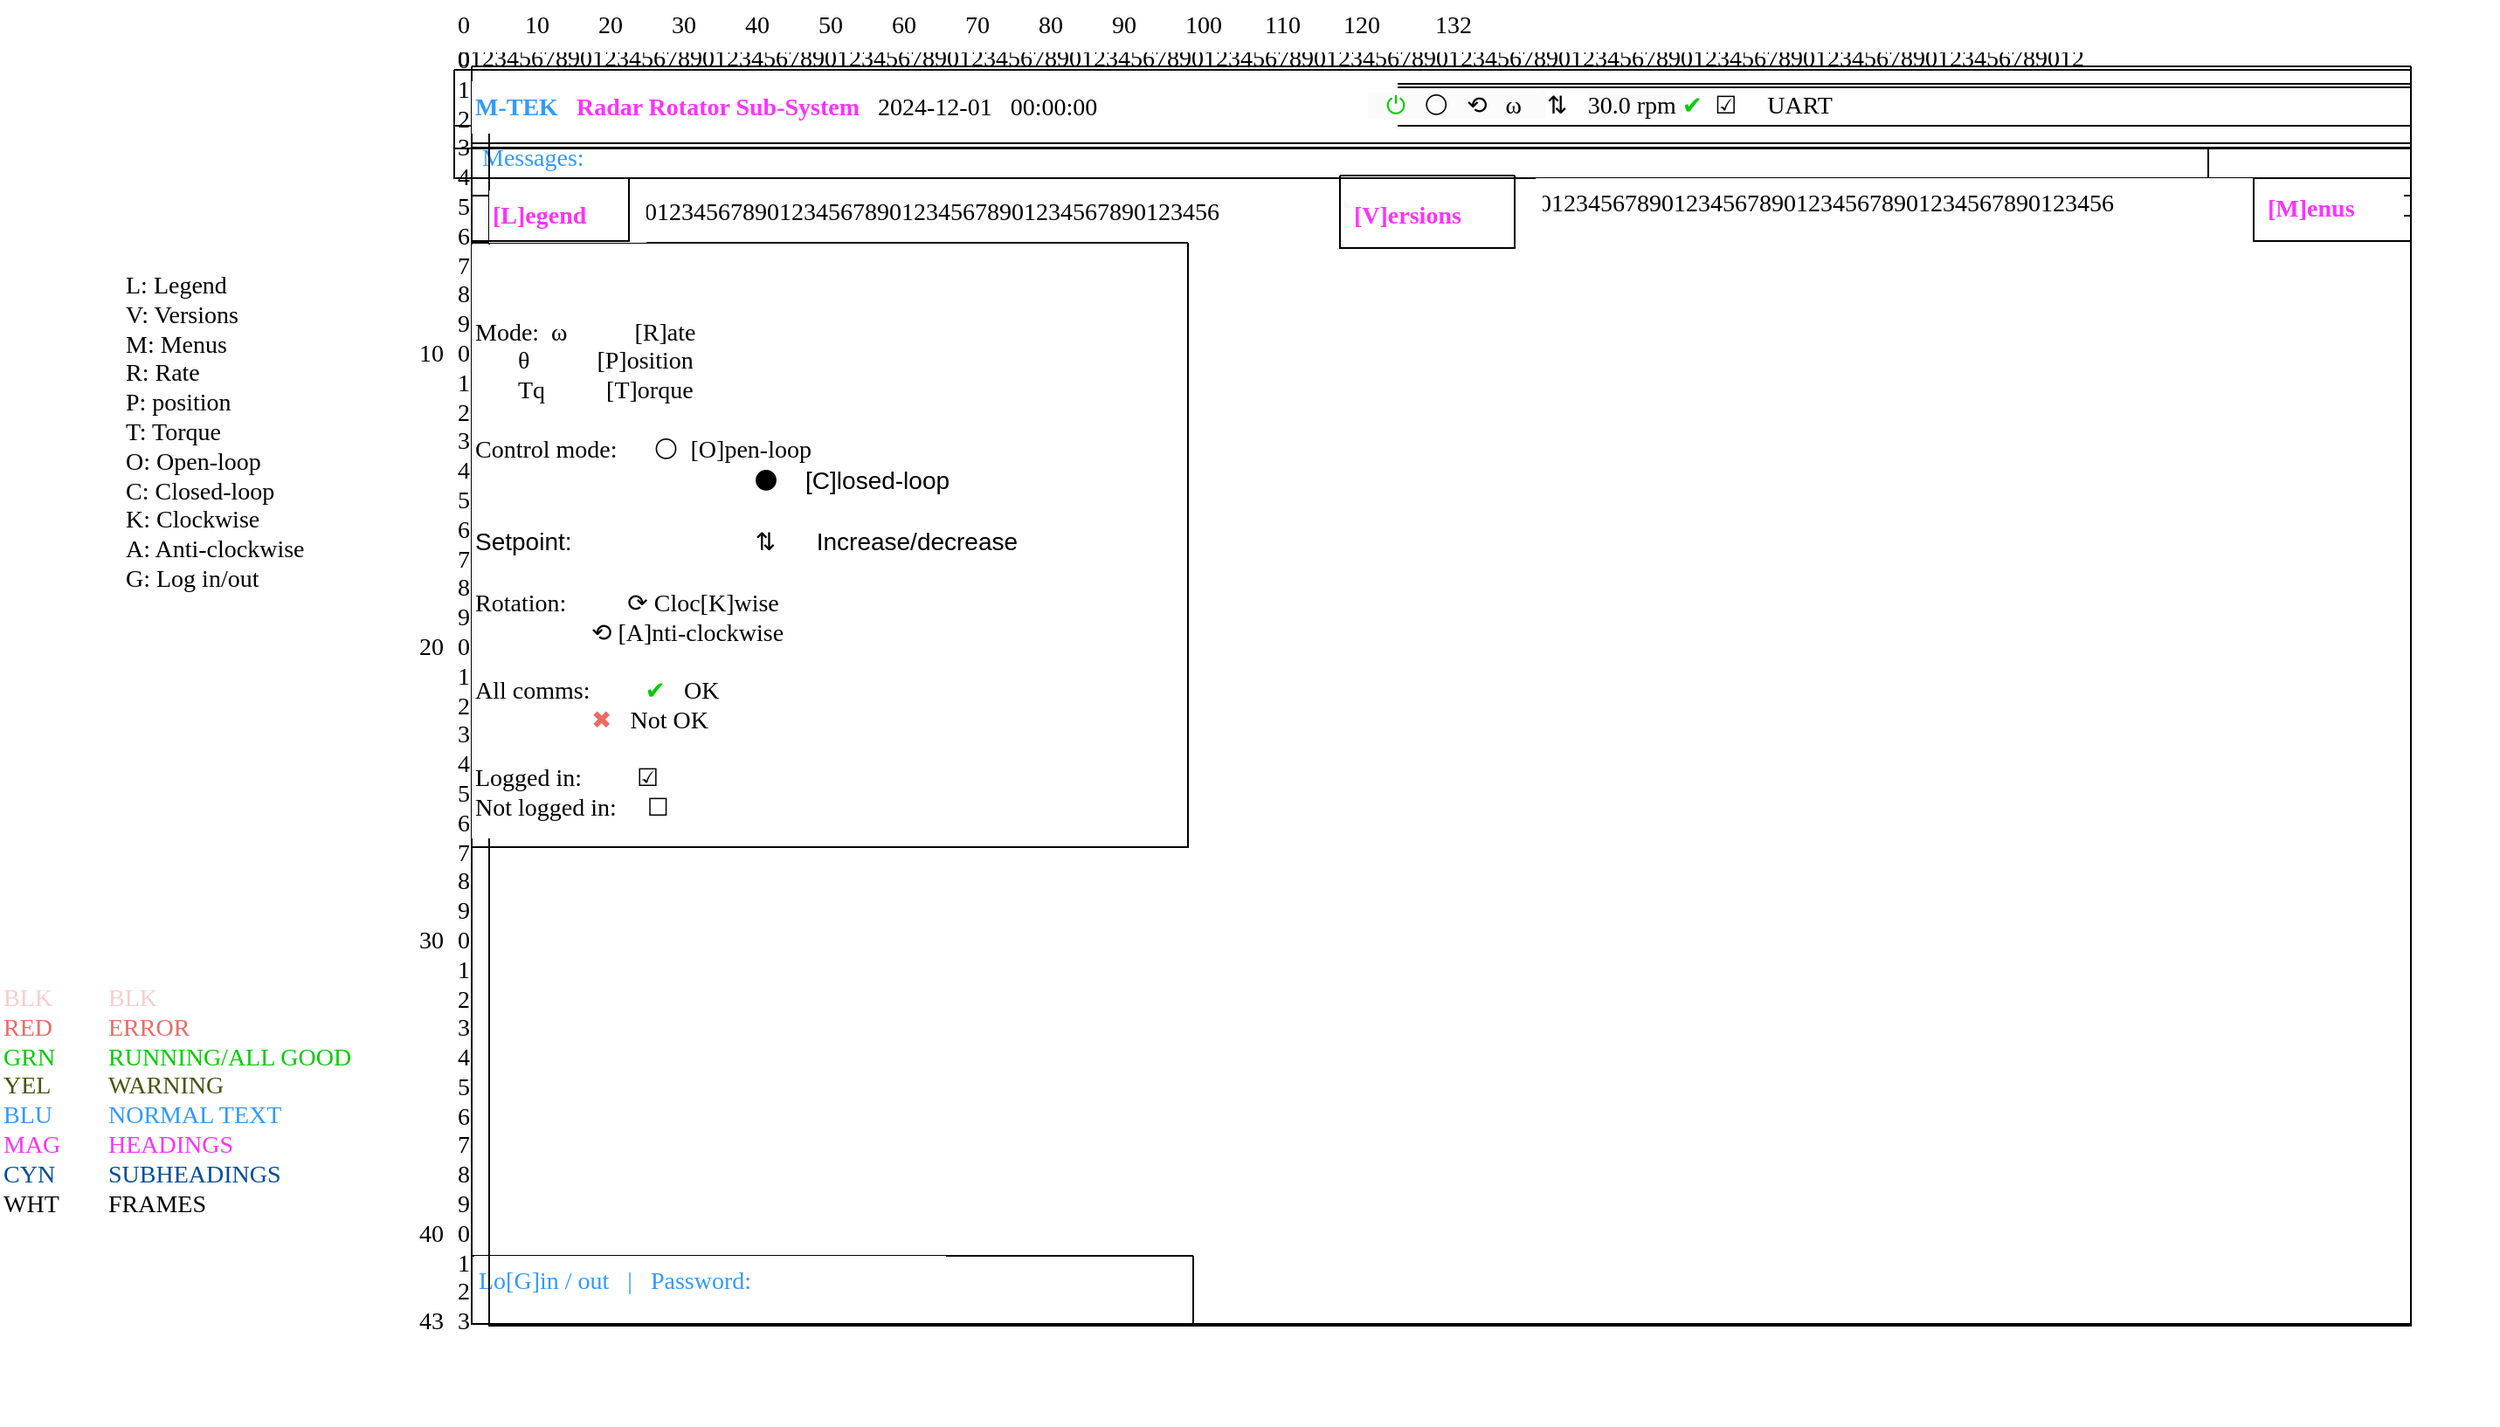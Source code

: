 <mxfile version="25.0.3">
  <diagram name="Page-1" id="gYPdV5KYoYjTxZCbX4Au">
    <mxGraphModel dx="3088" dy="1907" grid="1" gridSize="10" guides="1" tooltips="1" connect="1" arrows="1" fold="1" page="1" pageScale="1" pageWidth="1654" pageHeight="1169" math="0" shadow="0">
      <root>
        <mxCell id="0" />
        <mxCell id="1" parent="0" />
        <mxCell id="qkAYrCaB-duEuZqhV6VB-1" value="&lt;font&gt;0123456789012345678901234567890123456789012345678901234567890123456789012345678901234567890123456789012345678901234567890123456789012&lt;/font&gt;" style="text;html=1;align=left;verticalAlign=middle;resizable=0;points=[];autosize=1;strokeColor=none;fillColor=default;fontFamily=Lucida Console;fontSize=14;" parent="1" vertex="1">
          <mxGeometry x="10" y="-20" width="1150" height="30" as="geometry" />
        </mxCell>
        <mxCell id="oLKlljd090616Nfrw5Nb-1" value="" style="swimlane;startSize=0;fontFamily=Lucida Console;fontSize=14;" parent="1" vertex="1">
          <mxGeometry x="20" y="-1" width="1110" height="720" as="geometry" />
        </mxCell>
        <mxCell id="oLKlljd090616Nfrw5Nb-10" value="&lt;font color=&quot;#3399ff&quot;&gt;Messages:&lt;/font&gt;" style="text;html=1;align=left;verticalAlign=middle;resizable=0;points=[];autosize=1;strokeColor=none;fillColor=default;fontFamily=Lucida Console;fontSize=14;" parent="oLKlljd090616Nfrw5Nb-1" vertex="1">
          <mxGeometry x="4" y="38" width="100" height="30" as="geometry" />
        </mxCell>
        <mxCell id="USdj_I0CaCp1iJVfZblM-9" value="&#xa;" style="swimlane;startSize=0;fontFamily=Lucida Console;fontSize=14;" parent="oLKlljd090616Nfrw5Nb-1" vertex="1">
          <mxGeometry x="-10" y="34" width="1120" height="30" as="geometry" />
        </mxCell>
        <mxCell id="yZ0F2vrr5uk_M79vnfgG-3" value="&#xa;" style="swimlane;startSize=0;fontFamily=Lucida Console;fontSize=14;" parent="oLKlljd090616Nfrw5Nb-1" vertex="1">
          <mxGeometry y="681" width="413" height="39" as="geometry" />
        </mxCell>
        <mxCell id="-QGCXeUMsijj5U7pyysX-2" value="&lt;span style=&quot;color: rgb(51, 153, 255);&quot;&gt;Lo[G]in / out&amp;nbsp; &amp;nbsp;|&amp;nbsp; &amp;nbsp;&lt;/span&gt;&lt;span style=&quot;color: rgb(51, 153, 255); background-color: initial;&quot;&gt;Password:&lt;/span&gt;" style="text;html=1;align=left;verticalAlign=middle;resizable=0;points=[];autosize=1;strokeColor=none;fillColor=default;fontFamily=Lucida Console;fontSize=14;" parent="yZ0F2vrr5uk_M79vnfgG-3" vertex="1">
          <mxGeometry x="1.5" width="270" height="30" as="geometry" />
        </mxCell>
        <mxCell id="USdj_I0CaCp1iJVfZblM-36" value="&#xa;" style="swimlane;startSize=0;fontFamily=Lucida Console;fontSize=14;" parent="oLKlljd090616Nfrw5Nb-1" vertex="1">
          <mxGeometry x="-10" y="2" width="1120" height="45" as="geometry" />
        </mxCell>
        <mxCell id="qkAYrCaB-duEuZqhV6VB-2" value="&lt;font&gt;0&amp;nbsp; &amp;nbsp; &amp;nbsp; &amp;nbsp; &amp;nbsp;10&amp;nbsp; &amp;nbsp; &amp;nbsp; &amp;nbsp; 20&amp;nbsp; &amp;nbsp; &amp;nbsp; &amp;nbsp; 30&amp;nbsp; &amp;nbsp; &amp;nbsp; &amp;nbsp; 40&amp;nbsp; &amp;nbsp; &amp;nbsp; &amp;nbsp; 50&amp;nbsp; &amp;nbsp; &amp;nbsp; &amp;nbsp; 60&amp;nbsp; &amp;nbsp; &amp;nbsp; &amp;nbsp; 70&amp;nbsp; &amp;nbsp; &amp;nbsp; &amp;nbsp; 80&amp;nbsp; &amp;nbsp; &amp;nbsp; &amp;nbsp; 90&amp;nbsp; &amp;nbsp; &amp;nbsp; &amp;nbsp; 100&amp;nbsp; &amp;nbsp; &amp;nbsp; &amp;nbsp;110&amp;nbsp; &amp;nbsp; &amp;nbsp; &amp;nbsp;120&amp;nbsp; &amp;nbsp; &amp;nbsp; &amp;nbsp; &amp;nbsp;132&amp;nbsp;&lt;/font&gt;" style="text;html=1;align=left;verticalAlign=middle;resizable=0;points=[];autosize=1;strokeColor=none;fillColor=default;fontFamily=Lucida Console;fontSize=14;" parent="1" vertex="1">
          <mxGeometry x="10" y="-39" width="1170" height="30" as="geometry" />
        </mxCell>
        <mxCell id="0JCC86L8l436ZXqpCiF8-2" value="&lt;div&gt;&lt;br&gt;&lt;/div&gt;&lt;div&gt;&lt;br&gt;&lt;/div&gt;&lt;div&gt;&lt;br&gt;&lt;/div&gt;&lt;div&gt;&lt;br&gt;&lt;/div&gt;&lt;div&gt;&lt;br&gt;&lt;/div&gt;&lt;div&gt;&lt;br&gt;&lt;/div&gt;&lt;div&gt;&lt;br&gt;&lt;/div&gt;&lt;div&gt;&lt;br&gt;&lt;/div&gt;&lt;div&gt;&lt;br&gt;&lt;/div&gt;&lt;br&gt;&lt;div&gt;10&lt;/div&gt;&lt;div&gt;&lt;br&gt;&lt;/div&gt;&lt;div&gt;&lt;br&gt;&lt;/div&gt;&lt;div&gt;&lt;br&gt;&lt;/div&gt;&lt;div&gt;&lt;br&gt;&lt;/div&gt;&lt;div&gt;&lt;br&gt;&lt;/div&gt;&lt;div&gt;&lt;br&gt;&lt;/div&gt;&lt;div&gt;&lt;br&gt;&lt;/div&gt;&lt;div&gt;&lt;br&gt;&lt;/div&gt;&lt;div&gt;&lt;br&gt;&lt;/div&gt;&lt;div&gt;20&lt;/div&gt;&lt;div&gt;&lt;br&gt;&lt;/div&gt;&lt;div&gt;&lt;br&gt;&lt;/div&gt;&lt;div&gt;&lt;br&gt;&lt;/div&gt;&lt;div&gt;&lt;br&gt;&lt;/div&gt;&lt;div&gt;&lt;br&gt;&lt;/div&gt;&lt;div&gt;&lt;br&gt;&lt;/div&gt;&lt;div&gt;&lt;br&gt;&lt;/div&gt;&lt;div&gt;&lt;br&gt;&lt;/div&gt;&lt;div&gt;&lt;br&gt;&lt;/div&gt;&lt;div&gt;30&lt;/div&gt;&lt;div&gt;&lt;br&gt;&lt;/div&gt;&lt;div&gt;&lt;br&gt;&lt;/div&gt;&lt;div&gt;&lt;br&gt;&lt;/div&gt;&lt;div&gt;&lt;br&gt;&lt;/div&gt;&lt;div&gt;&lt;br&gt;&lt;/div&gt;&lt;div&gt;&lt;br&gt;&lt;/div&gt;&lt;div&gt;&lt;br&gt;&lt;/div&gt;&lt;div&gt;&lt;br&gt;&lt;/div&gt;&lt;div&gt;&lt;br&gt;&lt;/div&gt;&lt;div&gt;40&lt;/div&gt;&lt;div&gt;&lt;br&gt;&lt;/div&gt;&lt;div&gt;&lt;br&gt;&lt;/div&gt;&lt;div&gt;43&lt;/div&gt;&lt;div&gt;&lt;br&gt;&lt;/div&gt;&lt;div&gt;&lt;br&gt;&lt;/div&gt;&lt;div&gt;&lt;br&gt;&lt;/div&gt;" style="text;whiteSpace=wrap;html=1;align=right;fontFamily=Lucida Console;fontSize=14;" parent="1" vertex="1">
          <mxGeometry x="-18" y="-19" width="24" height="240" as="geometry" />
        </mxCell>
        <mxCell id="qkAYrCaB-duEuZqhV6VB-3" value="0&lt;div&gt;1&lt;/div&gt;&lt;div&gt;2&lt;/div&gt;&lt;div&gt;3&lt;/div&gt;&lt;div&gt;4&lt;/div&gt;&lt;div&gt;5&lt;/div&gt;&lt;div&gt;6&lt;/div&gt;&lt;div&gt;7&lt;/div&gt;&lt;div&gt;8&lt;/div&gt;&lt;div&gt;9&lt;/div&gt;&lt;div&gt;0&lt;/div&gt;&lt;div&gt;1&lt;/div&gt;&lt;div&gt;2&lt;/div&gt;&lt;div&gt;3&lt;/div&gt;&lt;div&gt;4&lt;/div&gt;&lt;div&gt;5&lt;/div&gt;&lt;div&gt;6&lt;/div&gt;&lt;div&gt;7&lt;/div&gt;&lt;div&gt;8&lt;/div&gt;&lt;div&gt;9&lt;/div&gt;&lt;div&gt;0&lt;/div&gt;&lt;div&gt;1&lt;/div&gt;&lt;div&gt;2&lt;/div&gt;&lt;div&gt;3&lt;/div&gt;&lt;div&gt;4&lt;/div&gt;&lt;div&gt;5&lt;/div&gt;&lt;div&gt;6&lt;/div&gt;&lt;div&gt;7&lt;/div&gt;&lt;div&gt;8&lt;/div&gt;&lt;div&gt;9&lt;/div&gt;&lt;div&gt;0&lt;/div&gt;&lt;div&gt;1&lt;/div&gt;&lt;div&gt;2&lt;/div&gt;&lt;div&gt;3&lt;/div&gt;&lt;div&gt;4&lt;/div&gt;&lt;div&gt;5&lt;/div&gt;&lt;div&gt;6&lt;/div&gt;&lt;div&gt;7&lt;/div&gt;&lt;div&gt;8&lt;/div&gt;&lt;div&gt;9&lt;/div&gt;&lt;div&gt;0&lt;/div&gt;&lt;div&gt;1&lt;/div&gt;&lt;div&gt;2&lt;/div&gt;&lt;div&gt;3&lt;/div&gt;&lt;div&gt;&lt;br&gt;&lt;/div&gt;&lt;div&gt;&lt;br&gt;&lt;/div&gt;" style="text;whiteSpace=wrap;html=1;fontFamily=Lucida Console;fontSize=14;" parent="1" vertex="1">
          <mxGeometry x="10" y="-19" width="24" height="240" as="geometry" />
        </mxCell>
        <mxCell id="LSzqvkUK99cfRbp6Mw0R-84" value="&lt;div&gt;&lt;font color=&quot;#f8cecc&quot;&gt;BLK&lt;/font&gt;&lt;/div&gt;&lt;div&gt;&lt;font color=&quot;#ea6b66&quot;&gt;RED&lt;/font&gt;&lt;/div&gt;&lt;div&gt;&lt;span style=&quot;color: rgb(0, 204, 0);&quot;&gt;GRN&lt;/span&gt;&lt;/div&gt;&lt;div&gt;&lt;font color=&quot;#495411&quot;&gt;YEL&lt;/font&gt;&lt;/div&gt;&lt;div&gt;&lt;font color=&quot;#3399ff&quot;&gt;BLU&lt;/font&gt;&lt;/div&gt;&lt;div&gt;&lt;font color=&quot;#ff33ff&quot;&gt;MAG&lt;/font&gt;&lt;/div&gt;&lt;div&gt;&lt;font color=&quot;#004c99&quot;&gt;CYN&lt;/font&gt;&lt;/div&gt;&lt;div&gt;WHT&lt;/div&gt;&lt;div&gt;&lt;br&gt;&lt;/div&gt;" style="text;html=1;align=left;verticalAlign=middle;resizable=0;points=[];autosize=1;strokeColor=none;fillColor=default;fontFamily=Lucida Console;fontSize=14;" parent="1" vertex="1">
          <mxGeometry x="-250" y="520" width="50" height="160" as="geometry" />
        </mxCell>
        <mxCell id="LSzqvkUK99cfRbp6Mw0R-85" value="&lt;div&gt;&lt;font color=&quot;#f8cecc&quot;&gt;BLK&lt;/font&gt;&lt;/div&gt;&lt;div&gt;&lt;font color=&quot;#ea6b66&quot;&gt;ERROR&lt;/font&gt;&lt;/div&gt;&lt;div&gt;&lt;span style=&quot;color: rgb(0, 204, 0);&quot;&gt;RUNNING/ALL GOOD&lt;/span&gt;&lt;/div&gt;&lt;div&gt;&lt;font color=&quot;#495411&quot;&gt;WARNING&lt;/font&gt;&lt;/div&gt;&lt;div&gt;&lt;font color=&quot;#3399ff&quot;&gt;NORMAL TEXT&lt;/font&gt;&lt;/div&gt;&lt;div&gt;&lt;font color=&quot;#ff33ff&quot;&gt;HEADINGS&lt;/font&gt;&lt;/div&gt;&lt;div&gt;&lt;span style=&quot;background-color: initial;&quot;&gt;&lt;font color=&quot;#004c99&quot;&gt;SUBHEADINGS&lt;/font&gt;&lt;/span&gt;&lt;/div&gt;&lt;div&gt;&lt;span style=&quot;background-color: initial;&quot;&gt;FRAMES&lt;/span&gt;&lt;/div&gt;&lt;div&gt;&lt;br&gt;&lt;/div&gt;" style="text;html=1;align=left;verticalAlign=middle;resizable=0;points=[];autosize=1;strokeColor=none;fillColor=default;fontFamily=Lucida Console;fontSize=14;" parent="1" vertex="1">
          <mxGeometry x="-190" y="520" width="160" height="160" as="geometry" />
        </mxCell>
        <mxCell id="MxH4DdZBS--YE_dJc5Tn-1" value="&lt;span style=&quot;text-wrap-mode: nowrap; font-family: &amp;quot;Lucida Console&amp;quot;; font-size: 14px;&quot;&gt;L: Legend&lt;/span&gt;&lt;div&gt;&lt;span style=&quot;font-family: &amp;quot;Lucida Console&amp;quot;; font-size: 14px; text-wrap-mode: nowrap;&quot;&gt;V: Versions&lt;/span&gt;&lt;/div&gt;&lt;div&gt;&lt;span style=&quot;font-family: &amp;quot;Lucida Console&amp;quot;; font-size: 14px; text-wrap-mode: nowrap;&quot;&gt;M: Menus&lt;/span&gt;&lt;/div&gt;&lt;div&gt;&lt;font face=&quot;Lucida Console&quot;&gt;&lt;span style=&quot;font-size: 14px; text-wrap-mode: nowrap;&quot;&gt;R: Rate&lt;/span&gt;&lt;/font&gt;&lt;div&gt;&lt;font face=&quot;Lucida Console&quot;&gt;&lt;span style=&quot;font-size: 14px; text-wrap-mode: nowrap;&quot;&gt;P: position&lt;/span&gt;&lt;/font&gt;&lt;/div&gt;&lt;div&gt;&lt;font face=&quot;Lucida Console&quot;&gt;&lt;span style=&quot;font-size: 14px; text-wrap-mode: nowrap;&quot;&gt;T: Torque&lt;/span&gt;&lt;/font&gt;&lt;/div&gt;&lt;div&gt;&lt;font face=&quot;Lucida Console&quot;&gt;&lt;span style=&quot;font-size: 14px; text-wrap-mode: nowrap;&quot;&gt;O: Open-loop&lt;/span&gt;&lt;/font&gt;&lt;/div&gt;&lt;div&gt;&lt;font face=&quot;Lucida Console&quot;&gt;&lt;span style=&quot;font-size: 14px; text-wrap-mode: nowrap;&quot;&gt;C: Closed-loop&lt;/span&gt;&lt;/font&gt;&lt;/div&gt;&lt;div&gt;&lt;font face=&quot;Lucida Console&quot;&gt;&lt;span style=&quot;font-size: 14px; text-wrap-mode: nowrap;&quot;&gt;K: Clockwise&lt;/span&gt;&lt;/font&gt;&lt;/div&gt;&lt;div&gt;&lt;font face=&quot;Lucida Console&quot;&gt;&lt;span style=&quot;font-size: 14px; text-wrap-mode: nowrap;&quot;&gt;A: Anti-clockwise&lt;/span&gt;&lt;/font&gt;&lt;/div&gt;&lt;div&gt;&lt;font face=&quot;Lucida Console&quot;&gt;&lt;span style=&quot;font-size: 14px; text-wrap-mode: nowrap;&quot;&gt;G: Log in/out&lt;/span&gt;&lt;/font&gt;&lt;/div&gt;&lt;div&gt;&lt;font face=&quot;Lucida Console&quot;&gt;&lt;span style=&quot;font-size: 14px; text-wrap-mode: nowrap;&quot;&gt;&lt;br&gt;&lt;/span&gt;&lt;/font&gt;&lt;/div&gt;&lt;/div&gt;" style="text;whiteSpace=wrap;html=1;" parent="1" vertex="1">
          <mxGeometry x="-180" y="110" width="150" height="240" as="geometry" />
        </mxCell>
        <mxCell id="J8lqQWTrD4rZ8qH2y88z-3" value="&#xa;" style="swimlane;startSize=0;fontFamily=Lucida Console;fontSize=14;" parent="1" vertex="1">
          <mxGeometry x="1014" y="45.5" width="116" height="39" as="geometry" />
        </mxCell>
        <mxCell id="Uf-69zOGK23iq94hIyBW-4" value="" style="swimlane;startSize=0;fontFamily=Lucida Console;fontSize=14;" parent="1" vertex="1">
          <mxGeometry x="30" y="9" width="1100" height="711" as="geometry" />
        </mxCell>
        <mxCell id="Uf-69zOGK23iq94hIyBW-6" value="&#xa;" style="swimlane;startSize=0;fontFamily=Lucida Console;fontSize=14;direction=south;" parent="Uf-69zOGK23iq94hIyBW-4" vertex="1">
          <mxGeometry x="-10" y="34" width="1110" height="30" as="geometry" />
        </mxCell>
        <mxCell id="Uf-69zOGK23iq94hIyBW-11" value="&#xa;" style="swimlane;startSize=0;fontFamily=Lucida Console;fontSize=14;" parent="Uf-69zOGK23iq94hIyBW-4" vertex="1">
          <mxGeometry x="-10" y="2" width="1110" height="34.5" as="geometry" />
        </mxCell>
        <mxCell id="CNClZsbt3IxGEJXQ9ALp-1" value="&lt;font color=&quot;#3399ff&quot;&gt;&lt;b&gt;M-TEK&lt;/b&gt;&amp;nbsp; &amp;nbsp;&lt;/font&gt;&lt;font color=&quot;#ff33ff&quot;&gt;&lt;b&gt;Radar Rotator Sub-System&amp;nbsp; &amp;nbsp;&lt;/b&gt;&lt;/font&gt;2024-12-01&amp;nbsp; &amp;nbsp;00:00:00&amp;nbsp; &amp;nbsp;" style="text;html=1;align=left;verticalAlign=middle;resizable=0;points=[];autosize=1;strokeColor=none;fillColor=default;labelBackgroundColor=none;fontFamily=Lucida Console;fontSize=14;" parent="Uf-69zOGK23iq94hIyBW-11" vertex="1">
          <mxGeometry y="-3.5" width="530" height="30" as="geometry" />
        </mxCell>
        <mxCell id="CNClZsbt3IxGEJXQ9ALp-2" value="&lt;span style=&quot;color: rgb(0, 0, 0); font-family: &amp;quot;Lucida Console&amp;quot;; font-size: 14px; font-style: normal; font-variant-ligatures: normal; font-variant-caps: normal; font-weight: 400; letter-spacing: normal; orphans: 2; text-align: left; text-indent: 0px; text-transform: none; widows: 2; word-spacing: 0px; -webkit-text-stroke-width: 0px; white-space: nowrap; background-color: rgb(251, 251, 251); text-decoration-thickness: initial; text-decoration-style: initial; text-decoration-color: initial; display: inline !important; float: none;&quot;&gt;&amp;nbsp; &amp;nbsp;&lt;/span&gt;&lt;span style=&quot;forced-color-adjust: none; font-family: &amp;quot;Lucida Console&amp;quot;; font-size: 14px; font-style: normal; font-variant-ligatures: normal; font-variant-caps: normal; font-weight: 400; letter-spacing: normal; orphans: 2; text-align: left; text-indent: 0px; text-transform: none; widows: 2; word-spacing: 0px; -webkit-text-stroke-width: 0px; white-space: nowrap; background-color: rgb(251, 251, 251); text-decoration-thickness: initial; text-decoration-style: initial; text-decoration-color: initial; color: rgb(0, 204, 0);&quot;&gt;⏻&amp;nbsp; &amp;nbsp;&lt;/span&gt;&lt;span style=&quot;color: rgb(0, 0, 0); font-family: &amp;quot;Lucida Console&amp;quot;; font-size: 14px; font-style: normal; font-variant-ligatures: normal; font-variant-caps: normal; font-weight: 400; letter-spacing: normal; orphans: 2; text-align: left; text-indent: 0px; text-transform: none; widows: 2; word-spacing: 0px; -webkit-text-stroke-width: 0px; white-space: nowrap; background-color: rgb(251, 251, 251); text-decoration-thickness: initial; text-decoration-style: initial; text-decoration-color: initial; display: inline !important; float: none;&quot;&gt;⚪&amp;nbsp; &amp;nbsp;⟲&amp;nbsp; &amp;nbsp;ω&amp;nbsp; &amp;nbsp;&lt;/span&gt;&lt;span style=&quot;forced-color-adjust: none; color: rgb(0, 0, 0); font-size: 14px; font-style: normal; font-variant-ligatures: normal; font-variant-caps: normal; font-weight: 400; letter-spacing: normal; orphans: 2; text-align: left; text-indent: 0px; text-transform: none; widows: 2; word-spacing: 0px; -webkit-text-stroke-width: 0px; white-space: normal; background-color: rgb(251, 251, 251); text-decoration-thickness: initial; text-decoration-style: initial; text-decoration-color: initial; font-family: Helvetica;&quot;&gt;&amp;nbsp;&lt;/span&gt;&lt;span style=&quot;forced-color-adjust: none; color: rgb(0, 0, 0); font-family: &amp;quot;Lucida Console&amp;quot;; font-size: 14px; font-style: normal; font-variant-ligatures: normal; font-variant-caps: normal; font-weight: 400; letter-spacing: normal; orphans: 2; text-align: left; text-indent: 0px; text-transform: none; widows: 2; word-spacing: 0px; -webkit-text-stroke-width: 0px; white-space: normal; background-color: initial; text-decoration-thickness: initial; text-decoration-style: initial; text-decoration-color: initial;&quot;&gt;&lt;font face=&quot;Helvetica&quot; style=&quot;forced-color-adjust: none;&quot;&gt;⇅&amp;nbsp; &amp;nbsp;&lt;/font&gt;&lt;/span&gt;&lt;span style=&quot;color: rgb(0, 0, 0); font-family: &amp;quot;Lucida Console&amp;quot;; font-size: 14px; font-style: normal; font-variant-ligatures: normal; font-variant-caps: normal; font-weight: 400; letter-spacing: normal; orphans: 2; text-align: left; text-indent: 0px; text-transform: none; widows: 2; word-spacing: 0px; -webkit-text-stroke-width: 0px; white-space: nowrap; background-color: rgb(251, 251, 251); text-decoration-thickness: initial; text-decoration-style: initial; text-decoration-color: initial; display: inline !important; float: none;&quot;&gt;30.0 rpm&amp;nbsp;&lt;/span&gt;&lt;span style=&quot;forced-color-adjust: none; color: rgb(0, 0, 0); font-family: &amp;quot;Lucida Console&amp;quot;; font-size: 14px; font-style: normal; font-variant-ligatures: normal; font-variant-caps: normal; font-weight: 400; letter-spacing: normal; orphans: 2; text-align: left; text-indent: 0px; text-transform: none; widows: 2; word-spacing: 0px; -webkit-text-stroke-width: 0px; white-space: nowrap; background-color: initial; text-decoration-thickness: initial; text-decoration-style: initial; text-decoration-color: initial;&quot;&gt;&lt;span style=&quot;color: rgb(0, 204, 0);&quot;&gt;✔&amp;nbsp;&amp;nbsp;&lt;/span&gt;☑&amp;nbsp; &amp;nbsp; &amp;nbsp;UART&lt;/span&gt;" style="text;whiteSpace=wrap;html=1;" parent="Uf-69zOGK23iq94hIyBW-11" vertex="1">
          <mxGeometry x="511" y="-5.5" width="410" height="40" as="geometry" />
        </mxCell>
        <mxCell id="1fti2fci_lNK2ZTSS0F3-2" value="&#xa;" style="swimlane;startSize=0;fontFamily=Lucida Console;fontSize=14;" parent="Uf-69zOGK23iq94hIyBW-4" vertex="1">
          <mxGeometry x="-10" y="91" width="410" height="346" as="geometry" />
        </mxCell>
        <mxCell id="1fti2fci_lNK2ZTSS0F3-3" value="&lt;br&gt;&lt;div&gt;&lt;font&gt;&lt;br&gt;&lt;/font&gt;&lt;/div&gt;&lt;div&gt;&lt;font&gt;Mode:&amp;nbsp; ω&amp;nbsp; &amp;nbsp; &amp;nbsp; &amp;nbsp; &amp;nbsp; &amp;nbsp;[R]ate&amp;nbsp;&lt;/font&gt;&lt;/div&gt;&lt;div&gt;&lt;font&gt;&amp;nbsp; &amp;nbsp; &amp;nbsp; &amp;nbsp;θ&amp;nbsp; &amp;nbsp; &amp;nbsp; &amp;nbsp; &amp;nbsp; &amp;nbsp;[P]osition&lt;/font&gt;&lt;/div&gt;&lt;div&gt;&lt;font&gt;&amp;nbsp; &amp;nbsp; &amp;nbsp; &amp;nbsp;Tq&amp;nbsp; &amp;nbsp; &amp;nbsp; &amp;nbsp; &amp;nbsp; [T]orque&lt;/font&gt;&lt;/div&gt;&lt;div&gt;&lt;font&gt;&amp;nbsp;&lt;font color=&quot;#ff33ff&quot;&gt;&lt;b&gt;&lt;br&gt;&lt;/b&gt;&lt;/font&gt;&lt;/font&gt;&lt;div&gt;&lt;font&gt;Control mode:&amp;nbsp; &amp;nbsp; &amp;nbsp; ⚪&amp;nbsp; [O]pen-loop&amp;nbsp;&lt;b style=&quot;color: rgb(255, 51, 255);&quot;&gt;&lt;/b&gt;&lt;/font&gt;&lt;/div&gt;&lt;div&gt;&lt;span style=&quot;font-family: Helvetica; text-wrap-mode: wrap;&quot;&gt;&lt;font&gt;&amp;nbsp; &amp;nbsp; &amp;nbsp; &amp;nbsp; &amp;nbsp; &amp;nbsp; &amp;nbsp; &amp;nbsp; &amp;nbsp; &amp;nbsp; &amp;nbsp; &amp;nbsp; &amp;nbsp; &amp;nbsp; &amp;nbsp; &amp;nbsp; &amp;nbsp; &amp;nbsp; &amp;nbsp; &amp;nbsp; &amp;nbsp;⚫&amp;nbsp; &amp;nbsp; [C]losed-loop&lt;/font&gt;&lt;/span&gt;&lt;/div&gt;&lt;div&gt;&lt;span style=&quot;font-family: Helvetica; text-wrap-mode: wrap;&quot;&gt;&lt;font&gt;&lt;br&gt;&lt;/font&gt;&lt;/span&gt;&lt;/div&gt;&lt;div&gt;&lt;span style=&quot;font-family: Helvetica; text-wrap-mode: wrap;&quot;&gt;&lt;font&gt;Setpoint:&amp;nbsp; &amp;nbsp; &amp;nbsp; &amp;nbsp; &amp;nbsp; &amp;nbsp; &amp;nbsp; &amp;nbsp; &amp;nbsp; &amp;nbsp; &amp;nbsp; &amp;nbsp; &amp;nbsp; &amp;nbsp;&lt;/font&gt;&lt;/span&gt;&lt;span style=&quot;background-color: initial; text-wrap-mode: wrap;&quot;&gt;&lt;font face=&quot;Helvetica&quot;&gt;⇅&amp;nbsp; &amp;nbsp; &amp;nbsp; Increase/decrease&amp;nbsp;&amp;nbsp;&lt;/font&gt;&lt;/span&gt;&lt;/div&gt;&lt;div&gt;&lt;span style=&quot;font-family: Helvetica; text-wrap-mode: wrap;&quot;&gt;&lt;font&gt;&lt;br&gt;&lt;/font&gt;&lt;/span&gt;&lt;/div&gt;&lt;div&gt;&lt;div&gt;Rotation:&amp;nbsp; &amp;nbsp; &amp;nbsp; &amp;nbsp;&amp;nbsp;&lt;font style=&quot;background-color: initial;&quot;&gt;&amp;nbsp;&amp;nbsp;&lt;/font&gt;&lt;span style=&quot;background-color: initial;&quot;&gt;⟳&amp;nbsp;&lt;/span&gt;&lt;span style=&quot;background-color: initial;&quot;&gt;Cloc[K]wise&lt;/span&gt;&lt;/div&gt;&lt;div&gt;&lt;span style=&quot;background-color: initial;&quot;&gt;&amp;nbsp; &amp;nbsp; &amp;nbsp; &amp;nbsp; &amp;nbsp; &amp;nbsp; &amp;nbsp; &amp;nbsp; &amp;nbsp; &amp;nbsp;&lt;/span&gt;&lt;span style=&quot;background-color: initial;&quot;&gt;⟲ [A]&lt;/span&gt;&lt;span style=&quot;background-color: initial;&quot;&gt;nti-clockwise&lt;/span&gt;&lt;/div&gt;&lt;/div&gt;&lt;div&gt;&lt;br&gt;&lt;/div&gt;&lt;/div&gt;&lt;div&gt;All comms:&amp;nbsp; &amp;nbsp; &amp;nbsp; &amp;nbsp; &amp;nbsp;&lt;span style=&quot;background-color: initial;&quot;&gt;&lt;font color=&quot;#00cc00&quot;&gt;✔&lt;/font&gt;&lt;/span&gt;&lt;span style=&quot;background-color: initial;&quot;&gt;&amp;nbsp; &amp;nbsp;OK&lt;/span&gt;&lt;/div&gt;&lt;div&gt;&amp;nbsp; &amp;nbsp; &amp;nbsp; &amp;nbsp; &amp;nbsp; &amp;nbsp; &amp;nbsp; &amp;nbsp; &amp;nbsp; &amp;nbsp;&lt;span style=&quot;background-color: initial;&quot;&gt;&lt;font color=&quot;#ea6b66&quot;&gt;✖&lt;/font&gt;&lt;/span&gt;&lt;span style=&quot;background-color: initial;&quot;&gt;&amp;nbsp; &amp;nbsp;Not OK&lt;/span&gt;&lt;/div&gt;&lt;div&gt;&lt;br&gt;&lt;/div&gt;&lt;div&gt;Logged in:&amp;nbsp; &amp;nbsp; &amp;nbsp; &amp;nbsp; &amp;nbsp;☑&lt;/div&gt;&lt;div&gt;Not logged in:&amp;nbsp; &amp;nbsp; &amp;nbsp;☐&lt;/div&gt;" style="text;html=1;align=left;verticalAlign=middle;resizable=0;points=[];autosize=1;strokeColor=none;fillColor=default;fontFamily=Lucida Console;fontSize=14;" parent="1fti2fci_lNK2ZTSS0F3-2" vertex="1">
          <mxGeometry y="1" width="340" height="340" as="geometry" />
        </mxCell>
        <mxCell id="Uf-69zOGK23iq94hIyBW-14" value="&lt;font&gt;01234567890123456789012345678901234567890123456&lt;/font&gt;" style="text;html=1;align=left;verticalAlign=middle;resizable=0;points=[];autosize=1;strokeColor=none;fillColor=default;fontFamily=Lucida Console;fontSize=14;" parent="1" vertex="1">
          <mxGeometry x="117" y="67.5" width="420" height="30" as="geometry" />
        </mxCell>
        <mxCell id="Uf-69zOGK23iq94hIyBW-15" value="&lt;font&gt;01234567890123456789012345678901234567890123456&lt;/font&gt;" style="text;html=1;align=left;verticalAlign=middle;resizable=0;points=[];autosize=1;strokeColor=none;fillColor=default;fontFamily=Lucida Console;fontSize=14;" parent="1" vertex="1">
          <mxGeometry x="629" y="63" width="420" height="30" as="geometry" />
        </mxCell>
        <mxCell id="Uf-69zOGK23iq94hIyBW-16" value="" style="group" parent="1" vertex="1" connectable="0">
          <mxGeometry x="24" y="63" width="116" height="39" as="geometry" />
        </mxCell>
        <mxCell id="Uf-69zOGK23iq94hIyBW-17" value="&lt;b style=&quot;color: rgb(255, 51, 255);&quot;&gt;&lt;font&gt;[L]egend&lt;/font&gt;&lt;/b&gt;" style="text;html=1;align=left;verticalAlign=middle;resizable=0;points=[];autosize=1;strokeColor=none;fillColor=default;fontFamily=Lucida Console;fontSize=14;" parent="Uf-69zOGK23iq94hIyBW-16" vertex="1">
          <mxGeometry x="6" y="7" width="90" height="30" as="geometry" />
        </mxCell>
        <mxCell id="Uf-69zOGK23iq94hIyBW-18" value="" style="group" parent="1" vertex="1" connectable="0">
          <mxGeometry x="517" y="63" width="116" height="40" as="geometry" />
        </mxCell>
        <mxCell id="Uf-69zOGK23iq94hIyBW-19" value="&lt;b style=&quot;color: rgb(255, 51, 255);&quot;&gt;&lt;font&gt;[V]ersions&lt;/font&gt;&lt;/b&gt;" style="text;html=1;align=left;verticalAlign=middle;resizable=0;points=[];autosize=1;strokeColor=none;fillColor=default;fontFamily=Lucida Console;fontSize=14;" parent="Uf-69zOGK23iq94hIyBW-18" vertex="1">
          <mxGeometry x="6" y="7" width="110" height="30" as="geometry" />
        </mxCell>
        <mxCell id="Uf-69zOGK23iq94hIyBW-20" value="&#xa;" style="swimlane;startSize=0;fontFamily=Lucida Console;fontSize=14;" parent="Uf-69zOGK23iq94hIyBW-18" vertex="1">
          <mxGeometry y="-1.5" width="100" height="41.5" as="geometry" />
        </mxCell>
        <mxCell id="Uf-69zOGK23iq94hIyBW-21" value="&lt;b style=&quot;color: rgb(255, 51, 255);&quot;&gt;&lt;font&gt;[M]enus&lt;/font&gt;&lt;/b&gt;" style="text;html=1;align=left;verticalAlign=middle;resizable=0;points=[];autosize=1;strokeColor=none;fillColor=default;fontFamily=Lucida Console;fontSize=14;" parent="1" vertex="1">
          <mxGeometry x="1046" y="65.5" width="80" height="30" as="geometry" />
        </mxCell>
        <mxCell id="Uf-69zOGK23iq94hIyBW-22" value="&#xa;" style="swimlane;startSize=0;fontFamily=Lucida Console;fontSize=14;" parent="1" vertex="1">
          <mxGeometry x="20" y="63" width="90" height="36" as="geometry" />
        </mxCell>
        <mxCell id="Uf-69zOGK23iq94hIyBW-23" value="&#xa;" style="swimlane;startSize=0;fontFamily=Lucida Console;fontSize=14;" parent="1" vertex="1">
          <mxGeometry x="1040" y="63" width="90" height="36" as="geometry" />
        </mxCell>
      </root>
    </mxGraphModel>
  </diagram>
</mxfile>
